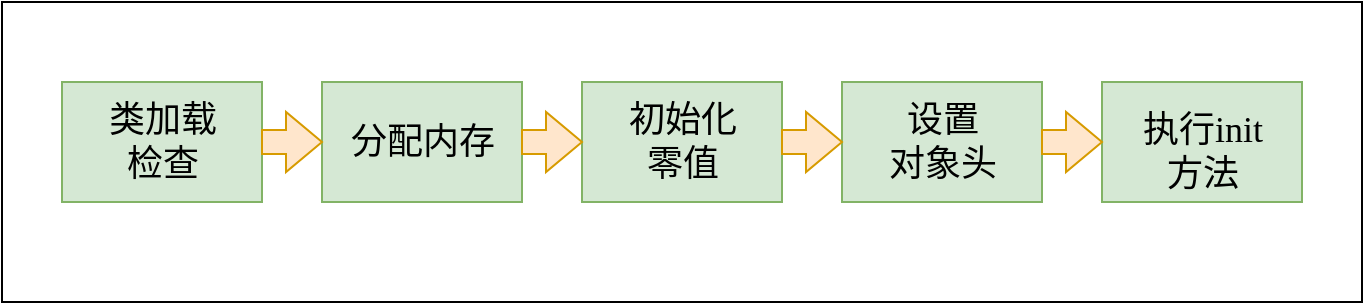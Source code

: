 <mxfile version="14.2.7" type="device"><diagram id="CEP3Ns897FwGIDoBoNtD" name="第 1 页"><mxGraphModel dx="868" dy="520" grid="1" gridSize="10" guides="1" tooltips="1" connect="1" arrows="1" fold="1" page="1" pageScale="1" pageWidth="827" pageHeight="1169" math="0" shadow="0"><root><mxCell id="0"/><mxCell id="1" parent="0"/><mxCell id="tPpusuCzUSPK3_VpjKN_-1" value="" style="rounded=0;whiteSpace=wrap;html=1;" vertex="1" parent="1"><mxGeometry x="70" y="130" width="680" height="150" as="geometry"/></mxCell><mxCell id="tPpusuCzUSPK3_VpjKN_-2" value="" style="rounded=0;whiteSpace=wrap;html=1;fillColor=#d5e8d4;strokeColor=#82b366;" vertex="1" parent="1"><mxGeometry x="100" y="170" width="100" height="60" as="geometry"/></mxCell><mxCell id="tPpusuCzUSPK3_VpjKN_-4" value="&lt;font face=&quot;Verdana&quot; style=&quot;font-size: 18px&quot;&gt;类加载&lt;br&gt;检查&lt;/font&gt;" style="text;html=1;align=center;verticalAlign=middle;whiteSpace=wrap;rounded=0;" vertex="1" parent="1"><mxGeometry x="112.5" y="180" width="75" height="40" as="geometry"/></mxCell><mxCell id="tPpusuCzUSPK3_VpjKN_-5" value="" style="rounded=0;whiteSpace=wrap;html=1;fillColor=#d5e8d4;strokeColor=#82b366;" vertex="1" parent="1"><mxGeometry x="230" y="170" width="100" height="60" as="geometry"/></mxCell><mxCell id="tPpusuCzUSPK3_VpjKN_-6" value="&lt;font face=&quot;Verdana&quot;&gt;&lt;span style=&quot;font-size: 18px&quot;&gt;分配内存&lt;/span&gt;&lt;/font&gt;" style="text;html=1;strokeColor=none;fillColor=none;align=center;verticalAlign=middle;whiteSpace=wrap;rounded=0;" vertex="1" parent="1"><mxGeometry x="242.5" y="180" width="75" height="40" as="geometry"/></mxCell><mxCell id="tPpusuCzUSPK3_VpjKN_-7" value="" style="rounded=0;whiteSpace=wrap;html=1;fillColor=#d5e8d4;strokeColor=#82b366;" vertex="1" parent="1"><mxGeometry x="360" y="170" width="100" height="60" as="geometry"/></mxCell><mxCell id="tPpusuCzUSPK3_VpjKN_-8" value="&lt;font face=&quot;Verdana&quot;&gt;&lt;span style=&quot;font-size: 18px&quot;&gt;初始化&lt;br&gt;零值&lt;/span&gt;&lt;/font&gt;" style="text;html=1;strokeColor=none;fillColor=none;align=center;verticalAlign=middle;whiteSpace=wrap;rounded=0;" vertex="1" parent="1"><mxGeometry x="372.5" y="180" width="75" height="40" as="geometry"/></mxCell><mxCell id="tPpusuCzUSPK3_VpjKN_-9" value="" style="rounded=0;whiteSpace=wrap;html=1;fillColor=#d5e8d4;strokeColor=#82b366;" vertex="1" parent="1"><mxGeometry x="490" y="170" width="100" height="60" as="geometry"/></mxCell><mxCell id="tPpusuCzUSPK3_VpjKN_-10" value="&lt;font face=&quot;Verdana&quot;&gt;&lt;span style=&quot;font-size: 18px&quot;&gt;设置&lt;br&gt;对象头&lt;/span&gt;&lt;/font&gt;" style="text;html=1;strokeColor=none;fillColor=none;align=center;verticalAlign=middle;whiteSpace=wrap;rounded=0;" vertex="1" parent="1"><mxGeometry x="502.5" y="180" width="75" height="40" as="geometry"/></mxCell><mxCell id="tPpusuCzUSPK3_VpjKN_-11" value="" style="rounded=0;whiteSpace=wrap;html=1;fillColor=#d5e8d4;strokeColor=#82b366;" vertex="1" parent="1"><mxGeometry x="620" y="170" width="100" height="60" as="geometry"/></mxCell><mxCell id="tPpusuCzUSPK3_VpjKN_-12" value="&lt;font style=&quot;font-size: 18px&quot;&gt;&lt;font face=&quot;Verdana&quot; style=&quot;font-size: 18px&quot;&gt;执行init&lt;br&gt;&lt;/font&gt;方法&lt;/font&gt;" style="text;html=1;align=center;verticalAlign=middle;whiteSpace=wrap;rounded=0;" vertex="1" parent="1"><mxGeometry x="632.5" y="185" width="75" height="40" as="geometry"/></mxCell><mxCell id="tPpusuCzUSPK3_VpjKN_-14" value="" style="html=1;shadow=0;dashed=0;align=center;verticalAlign=middle;shape=mxgraph.arrows2.arrow;dy=0.6;dx=18;notch=0;fillColor=#ffe6cc;strokeColor=#d79b00;" vertex="1" parent="1"><mxGeometry x="200" y="185" width="30" height="30" as="geometry"/></mxCell><mxCell id="tPpusuCzUSPK3_VpjKN_-15" value="" style="html=1;shadow=0;dashed=0;align=center;verticalAlign=middle;shape=mxgraph.arrows2.arrow;dy=0.6;dx=18;notch=0;fillColor=#ffe6cc;strokeColor=#d79b00;" vertex="1" parent="1"><mxGeometry x="330" y="185" width="30" height="30" as="geometry"/></mxCell><mxCell id="tPpusuCzUSPK3_VpjKN_-18" value="" style="html=1;shadow=0;dashed=0;align=center;verticalAlign=middle;shape=mxgraph.arrows2.arrow;dy=0.6;dx=18;notch=0;fillColor=#ffe6cc;strokeColor=#d79b00;" vertex="1" parent="1"><mxGeometry x="460" y="185" width="30" height="30" as="geometry"/></mxCell><mxCell id="tPpusuCzUSPK3_VpjKN_-19" value="" style="html=1;shadow=0;dashed=0;align=center;verticalAlign=middle;shape=mxgraph.arrows2.arrow;dy=0.6;dx=18;notch=0;fillColor=#ffe6cc;strokeColor=#d79b00;" vertex="1" parent="1"><mxGeometry x="590" y="185" width="30" height="30" as="geometry"/></mxCell></root></mxGraphModel></diagram></mxfile>